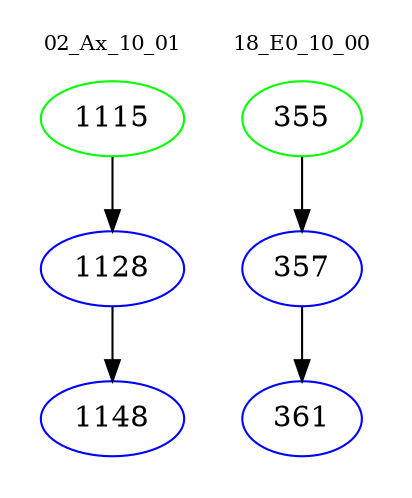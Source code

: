 digraph{
subgraph cluster_0 {
color = white
label = "02_Ax_10_01";
fontsize=10;
T0_1115 [label="1115", color="green"]
T0_1115 -> T0_1128 [color="black"]
T0_1128 [label="1128", color="blue"]
T0_1128 -> T0_1148 [color="black"]
T0_1148 [label="1148", color="blue"]
}
subgraph cluster_1 {
color = white
label = "18_E0_10_00";
fontsize=10;
T1_355 [label="355", color="green"]
T1_355 -> T1_357 [color="black"]
T1_357 [label="357", color="blue"]
T1_357 -> T1_361 [color="black"]
T1_361 [label="361", color="blue"]
}
}
